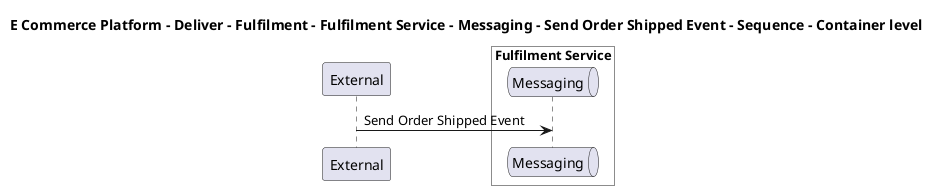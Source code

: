 @startuml

title E Commerce Platform - Deliver - Fulfilment - Fulfilment Service - Messaging - Send Order Shipped Event - Sequence - Container level

participant "External" as C4InterFlow.SoftwareSystems.ExternalSystem

box "Fulfilment Service" #White
    queue "Messaging" as ECommercePlatform.Deliver.Fulfilment.SoftwareSystems.FulfilmentService.Containers.Messaging
end box


C4InterFlow.SoftwareSystems.ExternalSystem -> ECommercePlatform.Deliver.Fulfilment.SoftwareSystems.FulfilmentService.Containers.Messaging : Send Order Shipped Event


@enduml
